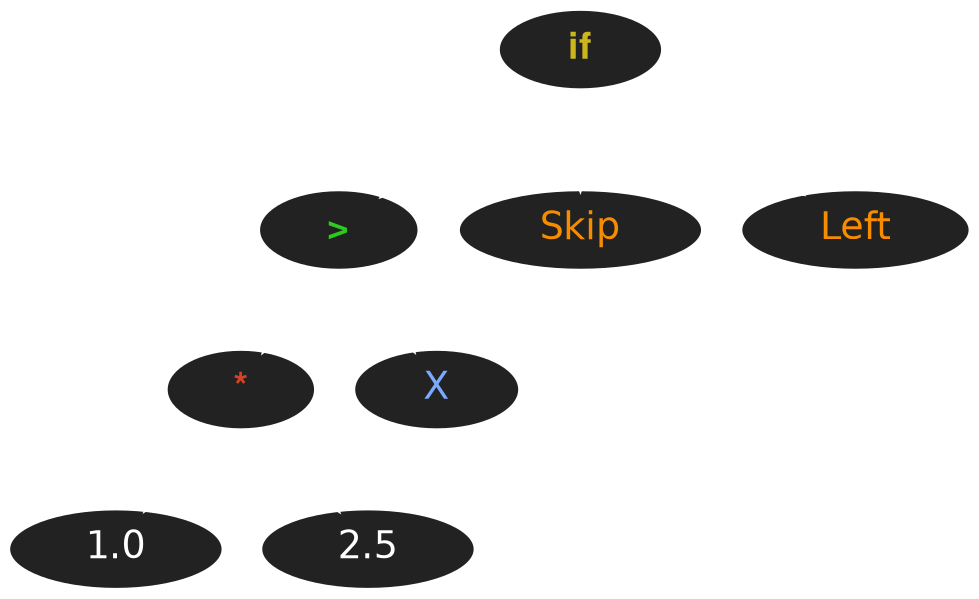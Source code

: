 digraph G {
    node [fontname=helvetica, fontsize=18, color="white", fontcolor="white", penwidth=2.0, margin="0.31,0.055", fillcolor="#222222", style="filled"];
    edge [fontname=helvetica, fontsize=10, color="white", fontcolor="white", penwidth=2.0];
    graph [bgcolor="transparent", fontcolor="white"];

    if;
    if -> ">" [ label=cond ];
    ">" -> "*";
    "*" -> 1.0;
    "*" -> 2.5;
    ">" -> X;

    if -> "Skip" [ label=then ];
    if -> "Left" [ label=else ];

    if [ fontcolor="#CCB51D", fontname="helvetica bold" ];
    ">" [ fontcolor="#2BCC1D", fontname="helvetica bold" ];
    "*" [ fontcolor="#D44424", fontname="helvetica bold" ];
    Skip, Left [ fontcolor="#F78C00" ];
    X [ fontcolor="#7AA9FF" ];
}
